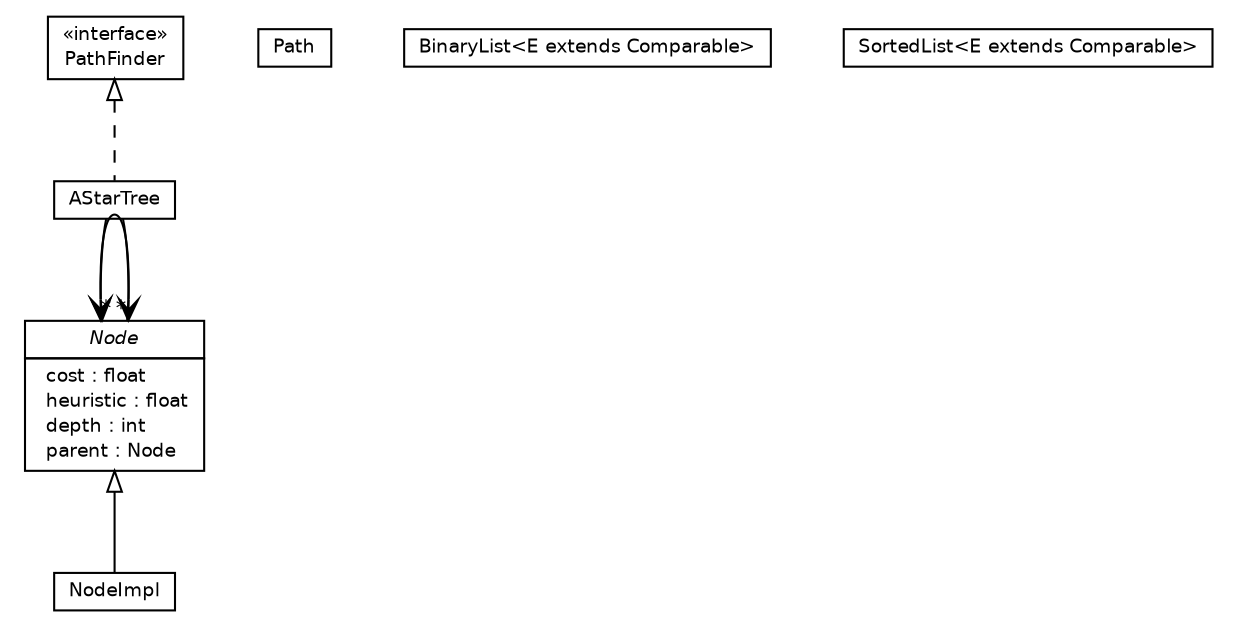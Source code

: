 #!/usr/local/bin/dot
#
# Class diagram 
# Generated by UmlGraph version 4.6 (http://www.spinellis.gr/sw/umlgraph)
#

digraph G {
	edge [fontname="Helvetica",fontsize=10,labelfontname="Helvetica",labelfontsize=10];
	node [fontname="Helvetica",fontsize=10,shape=plaintext];
	// com.googlecode.npuzzle.logic.astar.Node
	c98 [label=<<table border="0" cellborder="1" cellspacing="0" cellpadding="2" port="p" href="./Node.html">
		<tr><td><table border="0" cellspacing="0" cellpadding="1">
			<tr><td><font face="Helvetica-Oblique"> Node </font></td></tr>
		</table></td></tr>
		<tr><td><table border="0" cellspacing="0" cellpadding="1">
			<tr><td align="left">  cost : float </td></tr>
			<tr><td align="left">  heuristic : float </td></tr>
			<tr><td align="left">  depth : int </td></tr>
			<tr><td align="left">  parent : Node </td></tr>
		</table></td></tr>
		</table>>, fontname="Helvetica", fontcolor="black", fontsize=9.0];
	// com.googlecode.npuzzle.logic.astar.AStarTree
	c99 [label=<<table border="0" cellborder="1" cellspacing="0" cellpadding="2" port="p" href="./AStarTree.html">
		<tr><td><table border="0" cellspacing="0" cellpadding="1">
			<tr><td> AStarTree </td></tr>
		</table></td></tr>
		</table>>, fontname="Helvetica", fontcolor="black", fontsize=9.0];
	// com.googlecode.npuzzle.logic.astar.Path
	c100 [label=<<table border="0" cellborder="1" cellspacing="0" cellpadding="2" port="p" href="./Path.html">
		<tr><td><table border="0" cellspacing="0" cellpadding="1">
			<tr><td> Path </td></tr>
		</table></td></tr>
		</table>>, fontname="Helvetica", fontcolor="black", fontsize=9.0];
	// com.googlecode.npuzzle.logic.astar.BinaryList<E extends java.lang.Comparable>
	c101 [label=<<table border="0" cellborder="1" cellspacing="0" cellpadding="2" port="p" href="./BinaryList.html">
		<tr><td><table border="0" cellspacing="0" cellpadding="1">
			<tr><td> BinaryList&lt;E extends Comparable&gt; </td></tr>
		</table></td></tr>
		</table>>, fontname="Helvetica", fontcolor="black", fontsize=9.0];
	// com.googlecode.npuzzle.logic.astar.PathFinder
	c102 [label=<<table border="0" cellborder="1" cellspacing="0" cellpadding="2" port="p" href="./PathFinder.html">
		<tr><td><table border="0" cellspacing="0" cellpadding="1">
			<tr><td> &laquo;interface&raquo; </td></tr>
			<tr><td> PathFinder </td></tr>
		</table></td></tr>
		</table>>, fontname="Helvetica", fontcolor="black", fontsize=9.0];
	// com.googlecode.npuzzle.logic.astar.NodeImpl
	c103 [label=<<table border="0" cellborder="1" cellspacing="0" cellpadding="2" port="p" href="./NodeImpl.html">
		<tr><td><table border="0" cellspacing="0" cellpadding="1">
			<tr><td> NodeImpl </td></tr>
		</table></td></tr>
		</table>>, fontname="Helvetica", fontcolor="black", fontsize=9.0];
	// com.googlecode.npuzzle.logic.astar.SortedList<E extends java.lang.Comparable>
	c104 [label=<<table border="0" cellborder="1" cellspacing="0" cellpadding="2" port="p" href="./SortedList.html">
		<tr><td><table border="0" cellspacing="0" cellpadding="1">
			<tr><td> SortedList&lt;E extends Comparable&gt; </td></tr>
		</table></td></tr>
		</table>>, fontname="Helvetica", fontcolor="black", fontsize=9.0];
	//com.googlecode.npuzzle.logic.astar.AStarTree implements com.googlecode.npuzzle.logic.astar.PathFinder
	c102:p -> c99:p [dir=back,arrowtail=empty,style=dashed];
	//com.googlecode.npuzzle.logic.astar.NodeImpl extends com.googlecode.npuzzle.logic.astar.Node
	c98:p -> c103:p [dir=back,arrowtail=empty];
	// com.googlecode.npuzzle.logic.astar.Node NAVASSOC com.googlecode.npuzzle.logic.astar.Node
	c98:p -> c98:p [taillabel="", label="", headlabel="", fontname="Helvetica", fontcolor="black", fontsize=10.0, color="black", arrowhead=open];
	// com.googlecode.npuzzle.logic.astar.AStarTree NAVASSOC com.googlecode.npuzzle.logic.astar.Node
	c99:p -> c98:p [taillabel="", label="", headlabel="*", fontname="Helvetica", fontcolor="black", fontsize=10.0, color="black", arrowhead=open];
	// com.googlecode.npuzzle.logic.astar.AStarTree NAVASSOC com.googlecode.npuzzle.logic.astar.Node
	c99:p -> c98:p [taillabel="", label="", headlabel="*", fontname="Helvetica", fontcolor="black", fontsize=10.0, color="black", arrowhead=open];
}

